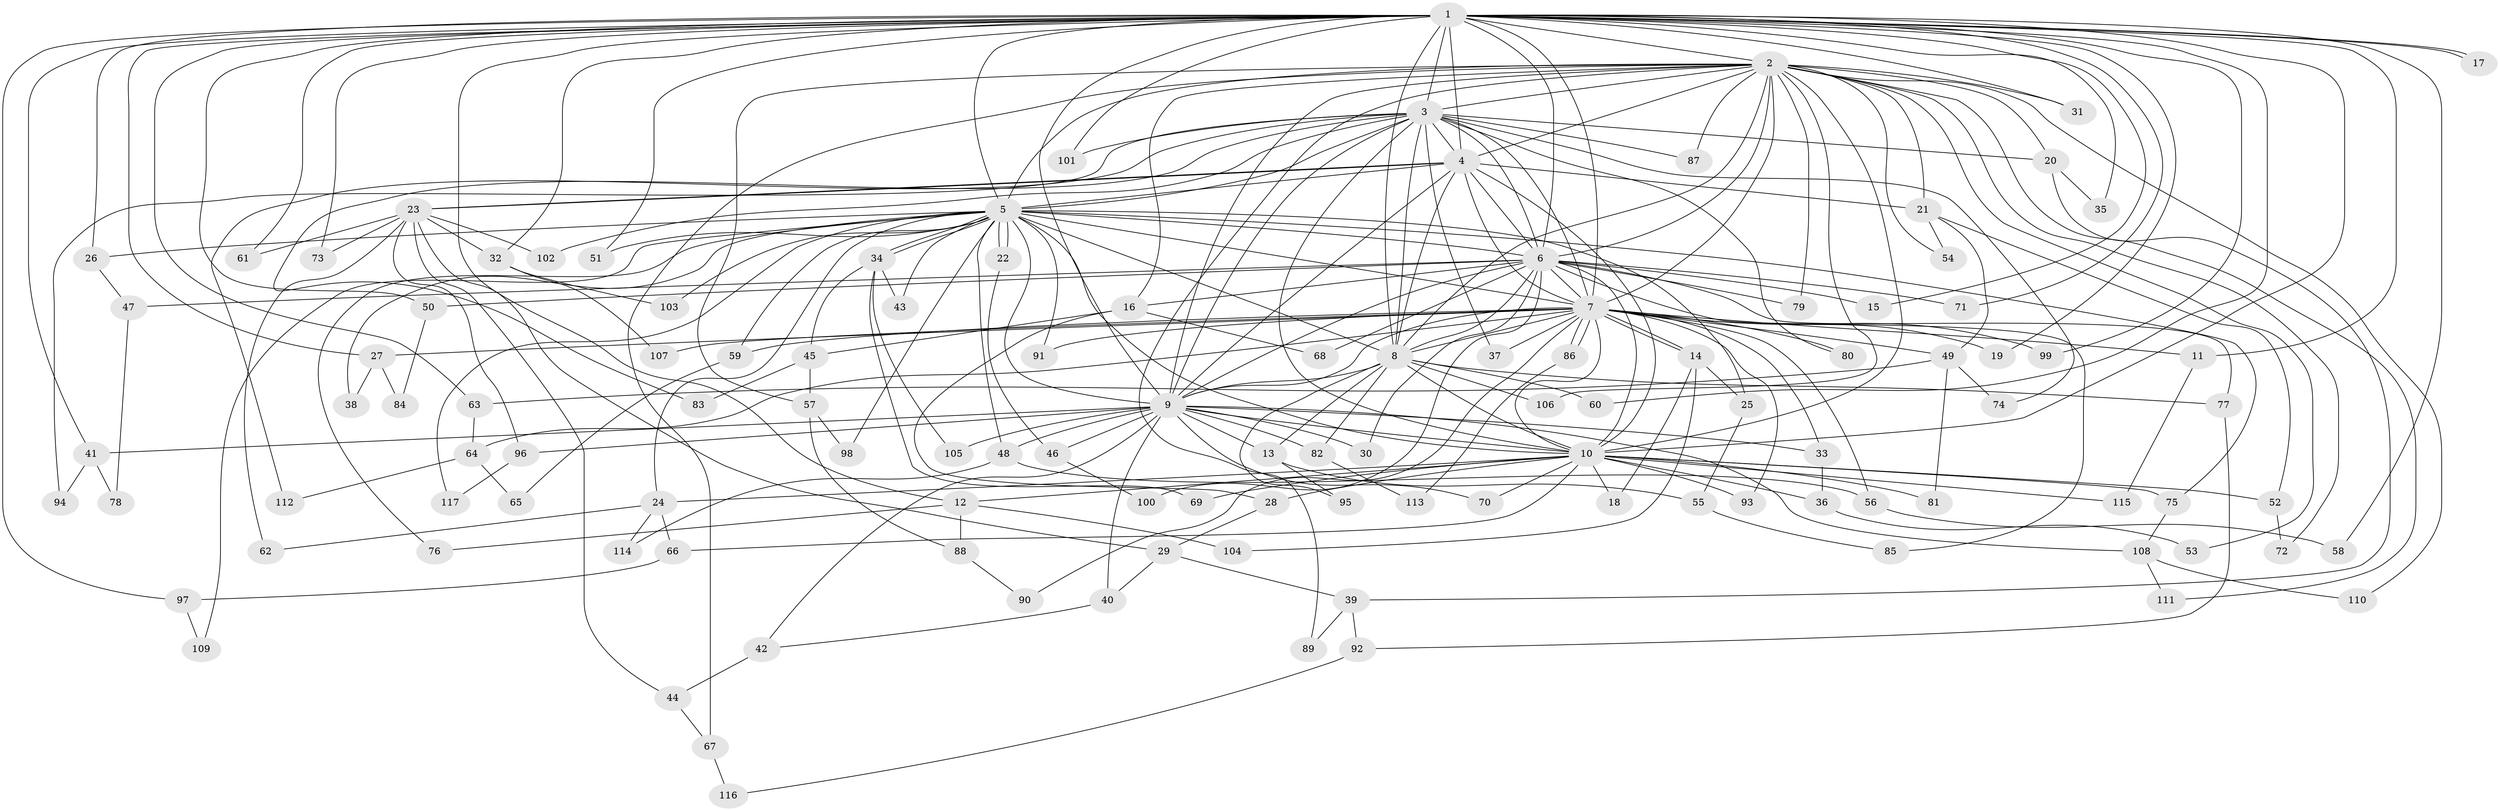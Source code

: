 // coarse degree distribution, {28: 0.011363636363636364, 20: 0.011363636363636364, 27: 0.011363636363636364, 26: 0.011363636363636364, 25: 0.011363636363636364, 23: 0.011363636363636364, 19: 0.011363636363636364, 5: 0.03409090909090909, 4: 0.1590909090909091, 2: 0.48863636363636365, 6: 0.03409090909090909, 8: 0.011363636363636364, 3: 0.18181818181818182, 1: 0.011363636363636364}
// Generated by graph-tools (version 1.1) at 2025/51/02/27/25 19:51:46]
// undirected, 117 vertices, 259 edges
graph export_dot {
graph [start="1"]
  node [color=gray90,style=filled];
  1;
  2;
  3;
  4;
  5;
  6;
  7;
  8;
  9;
  10;
  11;
  12;
  13;
  14;
  15;
  16;
  17;
  18;
  19;
  20;
  21;
  22;
  23;
  24;
  25;
  26;
  27;
  28;
  29;
  30;
  31;
  32;
  33;
  34;
  35;
  36;
  37;
  38;
  39;
  40;
  41;
  42;
  43;
  44;
  45;
  46;
  47;
  48;
  49;
  50;
  51;
  52;
  53;
  54;
  55;
  56;
  57;
  58;
  59;
  60;
  61;
  62;
  63;
  64;
  65;
  66;
  67;
  68;
  69;
  70;
  71;
  72;
  73;
  74;
  75;
  76;
  77;
  78;
  79;
  80;
  81;
  82;
  83;
  84;
  85;
  86;
  87;
  88;
  89;
  90;
  91;
  92;
  93;
  94;
  95;
  96;
  97;
  98;
  99;
  100;
  101;
  102;
  103;
  104;
  105;
  106;
  107;
  108;
  109;
  110;
  111;
  112;
  113;
  114;
  115;
  116;
  117;
  1 -- 2;
  1 -- 3;
  1 -- 4;
  1 -- 5;
  1 -- 6;
  1 -- 7;
  1 -- 8;
  1 -- 9;
  1 -- 10;
  1 -- 11;
  1 -- 12;
  1 -- 15;
  1 -- 17;
  1 -- 17;
  1 -- 19;
  1 -- 26;
  1 -- 27;
  1 -- 31;
  1 -- 32;
  1 -- 35;
  1 -- 41;
  1 -- 50;
  1 -- 51;
  1 -- 58;
  1 -- 60;
  1 -- 61;
  1 -- 63;
  1 -- 71;
  1 -- 73;
  1 -- 97;
  1 -- 99;
  1 -- 101;
  2 -- 3;
  2 -- 4;
  2 -- 5;
  2 -- 6;
  2 -- 7;
  2 -- 8;
  2 -- 9;
  2 -- 10;
  2 -- 16;
  2 -- 20;
  2 -- 21;
  2 -- 31;
  2 -- 53;
  2 -- 54;
  2 -- 57;
  2 -- 67;
  2 -- 72;
  2 -- 79;
  2 -- 87;
  2 -- 89;
  2 -- 106;
  2 -- 110;
  2 -- 111;
  3 -- 4;
  3 -- 5;
  3 -- 6;
  3 -- 7;
  3 -- 8;
  3 -- 9;
  3 -- 10;
  3 -- 20;
  3 -- 37;
  3 -- 74;
  3 -- 80;
  3 -- 83;
  3 -- 87;
  3 -- 94;
  3 -- 101;
  3 -- 102;
  3 -- 112;
  4 -- 5;
  4 -- 6;
  4 -- 7;
  4 -- 8;
  4 -- 9;
  4 -- 10;
  4 -- 21;
  4 -- 23;
  4 -- 23;
  5 -- 6;
  5 -- 7;
  5 -- 8;
  5 -- 9;
  5 -- 10;
  5 -- 22;
  5 -- 22;
  5 -- 24;
  5 -- 25;
  5 -- 26;
  5 -- 34;
  5 -- 34;
  5 -- 38;
  5 -- 43;
  5 -- 48;
  5 -- 51;
  5 -- 59;
  5 -- 75;
  5 -- 76;
  5 -- 91;
  5 -- 98;
  5 -- 103;
  5 -- 109;
  5 -- 117;
  6 -- 7;
  6 -- 8;
  6 -- 9;
  6 -- 10;
  6 -- 15;
  6 -- 16;
  6 -- 30;
  6 -- 47;
  6 -- 50;
  6 -- 68;
  6 -- 71;
  6 -- 77;
  6 -- 79;
  6 -- 85;
  6 -- 100;
  7 -- 8;
  7 -- 9;
  7 -- 10;
  7 -- 11;
  7 -- 14;
  7 -- 14;
  7 -- 19;
  7 -- 27;
  7 -- 33;
  7 -- 37;
  7 -- 49;
  7 -- 56;
  7 -- 59;
  7 -- 64;
  7 -- 80;
  7 -- 86;
  7 -- 86;
  7 -- 90;
  7 -- 91;
  7 -- 93;
  7 -- 99;
  7 -- 107;
  8 -- 9;
  8 -- 10;
  8 -- 13;
  8 -- 60;
  8 -- 77;
  8 -- 82;
  8 -- 95;
  8 -- 106;
  9 -- 10;
  9 -- 13;
  9 -- 30;
  9 -- 33;
  9 -- 40;
  9 -- 41;
  9 -- 42;
  9 -- 46;
  9 -- 48;
  9 -- 70;
  9 -- 82;
  9 -- 96;
  9 -- 105;
  9 -- 108;
  10 -- 12;
  10 -- 18;
  10 -- 24;
  10 -- 28;
  10 -- 36;
  10 -- 52;
  10 -- 66;
  10 -- 69;
  10 -- 70;
  10 -- 75;
  10 -- 81;
  10 -- 93;
  10 -- 115;
  11 -- 115;
  12 -- 76;
  12 -- 88;
  12 -- 104;
  13 -- 55;
  13 -- 95;
  14 -- 18;
  14 -- 25;
  14 -- 104;
  16 -- 28;
  16 -- 45;
  16 -- 68;
  20 -- 35;
  20 -- 39;
  21 -- 49;
  21 -- 52;
  21 -- 54;
  22 -- 46;
  23 -- 29;
  23 -- 32;
  23 -- 44;
  23 -- 61;
  23 -- 62;
  23 -- 73;
  23 -- 96;
  23 -- 102;
  24 -- 62;
  24 -- 66;
  24 -- 114;
  25 -- 55;
  26 -- 47;
  27 -- 38;
  27 -- 84;
  28 -- 29;
  29 -- 39;
  29 -- 40;
  32 -- 103;
  32 -- 107;
  33 -- 36;
  34 -- 43;
  34 -- 45;
  34 -- 69;
  34 -- 105;
  36 -- 53;
  39 -- 89;
  39 -- 92;
  40 -- 42;
  41 -- 78;
  41 -- 94;
  42 -- 44;
  44 -- 67;
  45 -- 57;
  45 -- 83;
  46 -- 100;
  47 -- 78;
  48 -- 56;
  48 -- 114;
  49 -- 63;
  49 -- 74;
  49 -- 81;
  50 -- 84;
  52 -- 72;
  55 -- 85;
  56 -- 58;
  57 -- 88;
  57 -- 98;
  59 -- 65;
  63 -- 64;
  64 -- 65;
  64 -- 112;
  66 -- 97;
  67 -- 116;
  75 -- 108;
  77 -- 92;
  82 -- 113;
  86 -- 113;
  88 -- 90;
  92 -- 116;
  96 -- 117;
  97 -- 109;
  108 -- 110;
  108 -- 111;
}
